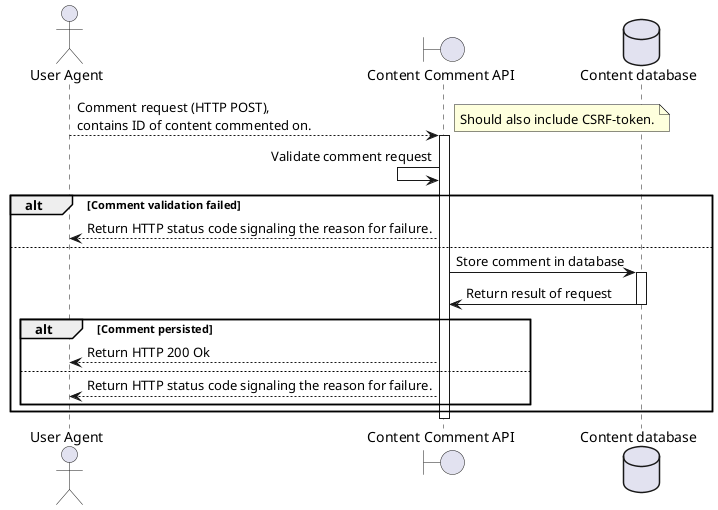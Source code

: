 @startuml

actor "User Agent" as user_agent
boundary "Content Comment API" as api_comment
database "Content database" as db_content

user_agent --> api_comment : Comment request (HTTP POST),\ncontains ID of content commented on.
note right:  Should also include CSRF-token.
activate api_comment

api_comment <- api_comment : Validate comment request

alt Comment validation failed
    user_agent <-- api_comment : Return HTTP status code signaling the reason for failure.
else
    api_comment -> db_content : Store comment in database
    activate db_content

    api_comment <- db_content : Return result of request
    deactivate db_content

    alt Comment persisted
        user_agent <-- api_comment: Return HTTP 200 Ok
    else 
        user_agent <-- api_comment: Return HTTP status code signaling the reason for failure.
    end
end

deactivate api_comment

@enduml
